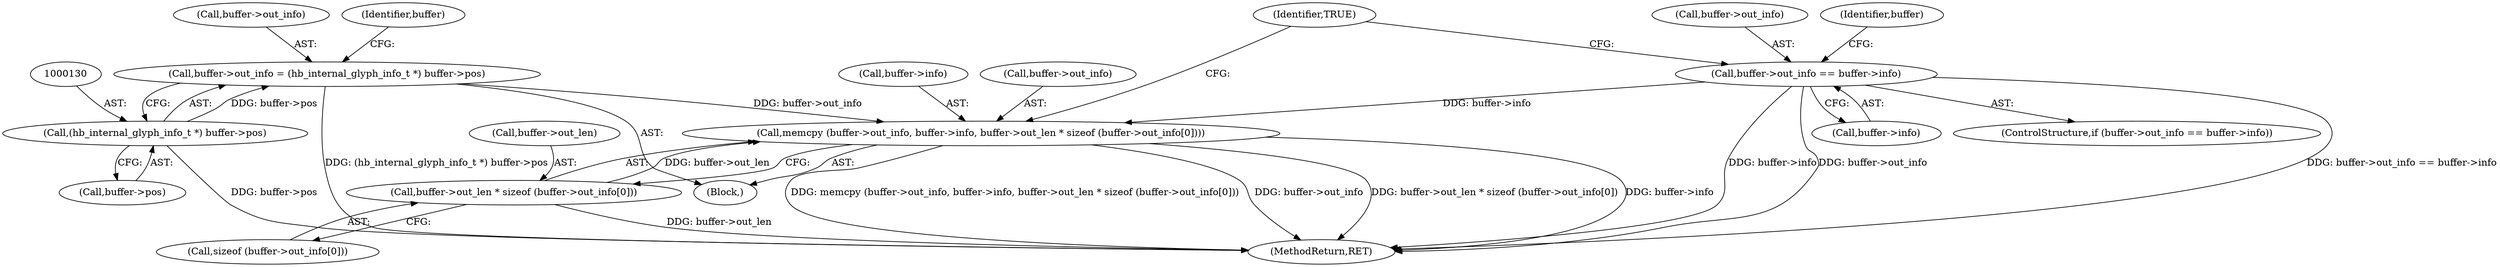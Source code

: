 digraph "0_harfbuzz_a6a79df5fe2ed2cd307e7a991346faee164e70d9_2@API" {
"1000134" [label="(Call,memcpy (buffer->out_info, buffer->info, buffer->out_len * sizeof (buffer->out_info[0])))"];
"1000125" [label="(Call,buffer->out_info = (hb_internal_glyph_info_t *) buffer->pos)"];
"1000129" [label="(Call,(hb_internal_glyph_info_t *) buffer->pos)"];
"1000113" [label="(Call,buffer->out_info == buffer->info)"];
"1000141" [label="(Call,buffer->out_len * sizeof (buffer->out_info[0]))"];
"1000135" [label="(Call,buffer->out_info)"];
"1000129" [label="(Call,(hb_internal_glyph_info_t *) buffer->pos)"];
"1000134" [label="(Call,memcpy (buffer->out_info, buffer->info, buffer->out_len * sizeof (buffer->out_info[0])))"];
"1000114" [label="(Call,buffer->out_info)"];
"1000141" [label="(Call,buffer->out_len * sizeof (buffer->out_info[0]))"];
"1000145" [label="(Call,sizeof (buffer->out_info[0]))"];
"1000113" [label="(Call,buffer->out_info == buffer->info)"];
"1000138" [label="(Call,buffer->info)"];
"1000117" [label="(Call,buffer->info)"];
"1000152" [label="(Identifier,TRUE)"];
"1000131" [label="(Call,buffer->pos)"];
"1000142" [label="(Call,buffer->out_len)"];
"1000126" [label="(Call,buffer->out_info)"];
"1000153" [label="(MethodReturn,RET)"];
"1000125" [label="(Call,buffer->out_info = (hb_internal_glyph_info_t *) buffer->pos)"];
"1000123" [label="(Identifier,buffer)"];
"1000120" [label="(Block,)"];
"1000136" [label="(Identifier,buffer)"];
"1000112" [label="(ControlStructure,if (buffer->out_info == buffer->info))"];
"1000134" -> "1000120"  [label="AST: "];
"1000134" -> "1000141"  [label="CFG: "];
"1000135" -> "1000134"  [label="AST: "];
"1000138" -> "1000134"  [label="AST: "];
"1000141" -> "1000134"  [label="AST: "];
"1000152" -> "1000134"  [label="CFG: "];
"1000134" -> "1000153"  [label="DDG: buffer->out_len * sizeof (buffer->out_info[0])"];
"1000134" -> "1000153"  [label="DDG: buffer->info"];
"1000134" -> "1000153"  [label="DDG: memcpy (buffer->out_info, buffer->info, buffer->out_len * sizeof (buffer->out_info[0]))"];
"1000134" -> "1000153"  [label="DDG: buffer->out_info"];
"1000125" -> "1000134"  [label="DDG: buffer->out_info"];
"1000113" -> "1000134"  [label="DDG: buffer->info"];
"1000141" -> "1000134"  [label="DDG: buffer->out_len"];
"1000125" -> "1000120"  [label="AST: "];
"1000125" -> "1000129"  [label="CFG: "];
"1000126" -> "1000125"  [label="AST: "];
"1000129" -> "1000125"  [label="AST: "];
"1000136" -> "1000125"  [label="CFG: "];
"1000125" -> "1000153"  [label="DDG: (hb_internal_glyph_info_t *) buffer->pos"];
"1000129" -> "1000125"  [label="DDG: buffer->pos"];
"1000129" -> "1000131"  [label="CFG: "];
"1000130" -> "1000129"  [label="AST: "];
"1000131" -> "1000129"  [label="AST: "];
"1000129" -> "1000153"  [label="DDG: buffer->pos"];
"1000113" -> "1000112"  [label="AST: "];
"1000113" -> "1000117"  [label="CFG: "];
"1000114" -> "1000113"  [label="AST: "];
"1000117" -> "1000113"  [label="AST: "];
"1000123" -> "1000113"  [label="CFG: "];
"1000152" -> "1000113"  [label="CFG: "];
"1000113" -> "1000153"  [label="DDG: buffer->info"];
"1000113" -> "1000153"  [label="DDG: buffer->out_info"];
"1000113" -> "1000153"  [label="DDG: buffer->out_info == buffer->info"];
"1000141" -> "1000145"  [label="CFG: "];
"1000142" -> "1000141"  [label="AST: "];
"1000145" -> "1000141"  [label="AST: "];
"1000141" -> "1000153"  [label="DDG: buffer->out_len"];
}
